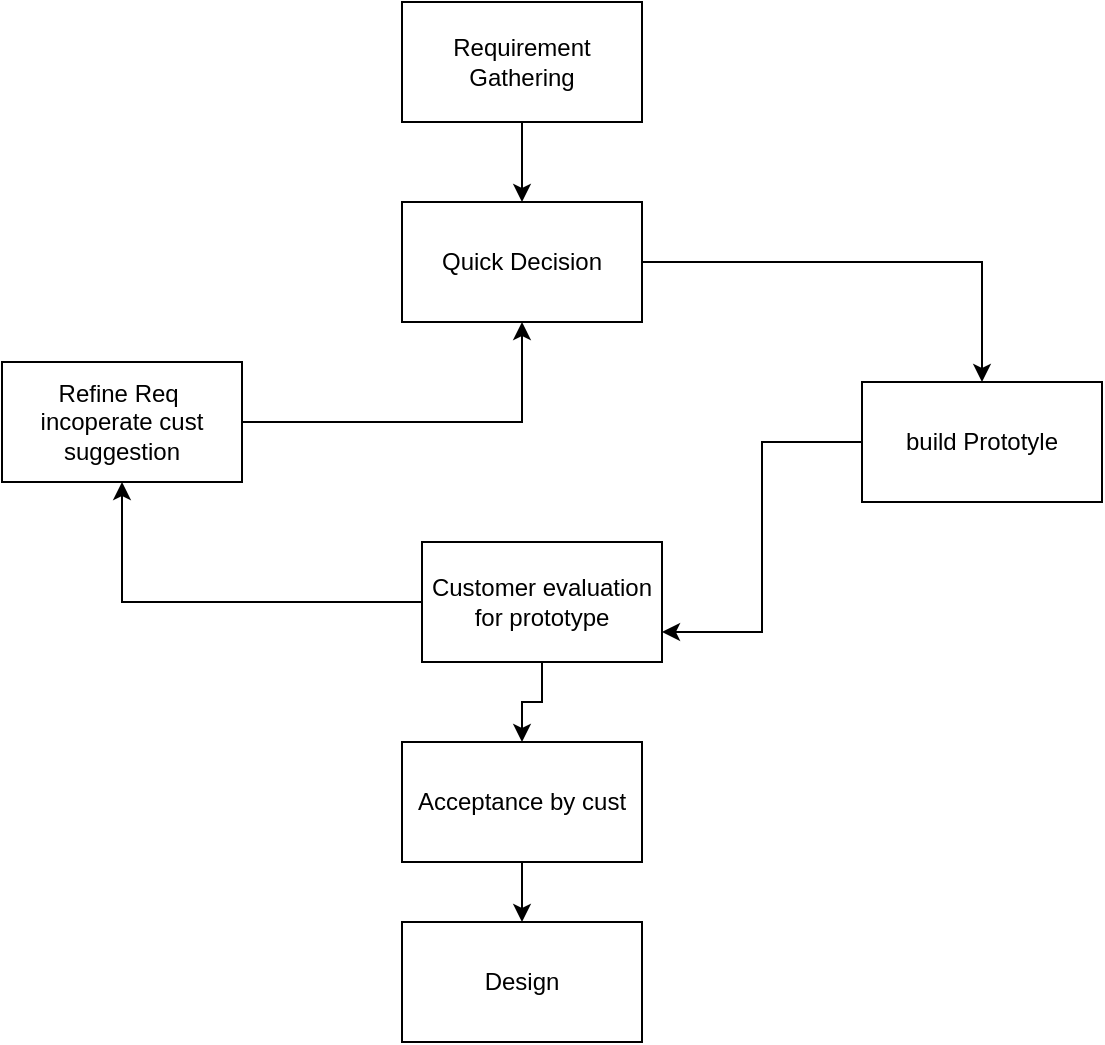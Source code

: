 <mxfile version="20.1.1" type="device"><diagram id="s-p7NIc4owx8fYOUjxgD" name="Page-1"><mxGraphModel dx="1038" dy="539" grid="1" gridSize="10" guides="1" tooltips="1" connect="1" arrows="1" fold="1" page="1" pageScale="1" pageWidth="827" pageHeight="1169" math="0" shadow="0"><root><mxCell id="0"/><mxCell id="1" parent="0"/><mxCell id="VxyMguIS2H-37rmRwcm_-12" value="" style="edgeStyle=orthogonalEdgeStyle;rounded=0;orthogonalLoop=1;jettySize=auto;html=1;" edge="1" parent="1" source="VxyMguIS2H-37rmRwcm_-1" target="VxyMguIS2H-37rmRwcm_-9"><mxGeometry relative="1" as="geometry"/></mxCell><mxCell id="VxyMguIS2H-37rmRwcm_-1" value="Requirement &lt;br&gt;Gathering" style="rounded=0;whiteSpace=wrap;html=1;" vertex="1" parent="1"><mxGeometry x="360" y="20" width="120" height="60" as="geometry"/></mxCell><mxCell id="VxyMguIS2H-37rmRwcm_-22" style="edgeStyle=orthogonalEdgeStyle;rounded=0;orthogonalLoop=1;jettySize=auto;html=1;" edge="1" parent="1" source="VxyMguIS2H-37rmRwcm_-2" target="VxyMguIS2H-37rmRwcm_-9"><mxGeometry relative="1" as="geometry"/></mxCell><mxCell id="VxyMguIS2H-37rmRwcm_-2" value="Refine Req&amp;nbsp;&lt;br&gt;incoperate cust&lt;br&gt;suggestion" style="rounded=0;whiteSpace=wrap;html=1;" vertex="1" parent="1"><mxGeometry x="160" y="200" width="120" height="60" as="geometry"/></mxCell><mxCell id="VxyMguIS2H-37rmRwcm_-18" style="edgeStyle=orthogonalEdgeStyle;rounded=0;orthogonalLoop=1;jettySize=auto;html=1;entryX=1;entryY=0.75;entryDx=0;entryDy=0;" edge="1" parent="1" source="VxyMguIS2H-37rmRwcm_-3" target="VxyMguIS2H-37rmRwcm_-4"><mxGeometry relative="1" as="geometry"/></mxCell><mxCell id="VxyMguIS2H-37rmRwcm_-3" value="build Prototyle" style="rounded=0;whiteSpace=wrap;html=1;" vertex="1" parent="1"><mxGeometry x="590" y="210" width="120" height="60" as="geometry"/></mxCell><mxCell id="VxyMguIS2H-37rmRwcm_-15" style="edgeStyle=orthogonalEdgeStyle;rounded=0;orthogonalLoop=1;jettySize=auto;html=1;entryX=0.5;entryY=0;entryDx=0;entryDy=0;" edge="1" parent="1" source="VxyMguIS2H-37rmRwcm_-4" target="VxyMguIS2H-37rmRwcm_-14"><mxGeometry relative="1" as="geometry"/></mxCell><mxCell id="VxyMguIS2H-37rmRwcm_-17" style="edgeStyle=orthogonalEdgeStyle;rounded=0;orthogonalLoop=1;jettySize=auto;html=1;entryX=0.5;entryY=1;entryDx=0;entryDy=0;" edge="1" parent="1" source="VxyMguIS2H-37rmRwcm_-4" target="VxyMguIS2H-37rmRwcm_-2"><mxGeometry relative="1" as="geometry"/></mxCell><mxCell id="VxyMguIS2H-37rmRwcm_-4" value="Customer evaluation&lt;br&gt;for prototype" style="rounded=0;whiteSpace=wrap;html=1;" vertex="1" parent="1"><mxGeometry x="370" y="290" width="120" height="60" as="geometry"/></mxCell><mxCell id="VxyMguIS2H-37rmRwcm_-11" style="edgeStyle=orthogonalEdgeStyle;rounded=0;orthogonalLoop=1;jettySize=auto;html=1;" edge="1" parent="1" source="VxyMguIS2H-37rmRwcm_-9" target="VxyMguIS2H-37rmRwcm_-3"><mxGeometry relative="1" as="geometry"/></mxCell><mxCell id="VxyMguIS2H-37rmRwcm_-9" value="Quick Decision" style="rounded=0;whiteSpace=wrap;html=1;" vertex="1" parent="1"><mxGeometry x="360" y="120" width="120" height="60" as="geometry"/></mxCell><mxCell id="VxyMguIS2H-37rmRwcm_-23" value="" style="edgeStyle=orthogonalEdgeStyle;rounded=0;orthogonalLoop=1;jettySize=auto;html=1;" edge="1" parent="1" source="VxyMguIS2H-37rmRwcm_-14" target="VxyMguIS2H-37rmRwcm_-16"><mxGeometry relative="1" as="geometry"><Array as="points"><mxPoint x="420" y="490"/><mxPoint x="420" y="490"/></Array></mxGeometry></mxCell><mxCell id="VxyMguIS2H-37rmRwcm_-14" value="Acceptance by cust" style="rounded=0;whiteSpace=wrap;html=1;" vertex="1" parent="1"><mxGeometry x="360" y="390" width="120" height="60" as="geometry"/></mxCell><mxCell id="VxyMguIS2H-37rmRwcm_-16" value="Design" style="rounded=0;whiteSpace=wrap;html=1;" vertex="1" parent="1"><mxGeometry x="360" y="480" width="120" height="60" as="geometry"/></mxCell></root></mxGraphModel></diagram></mxfile>